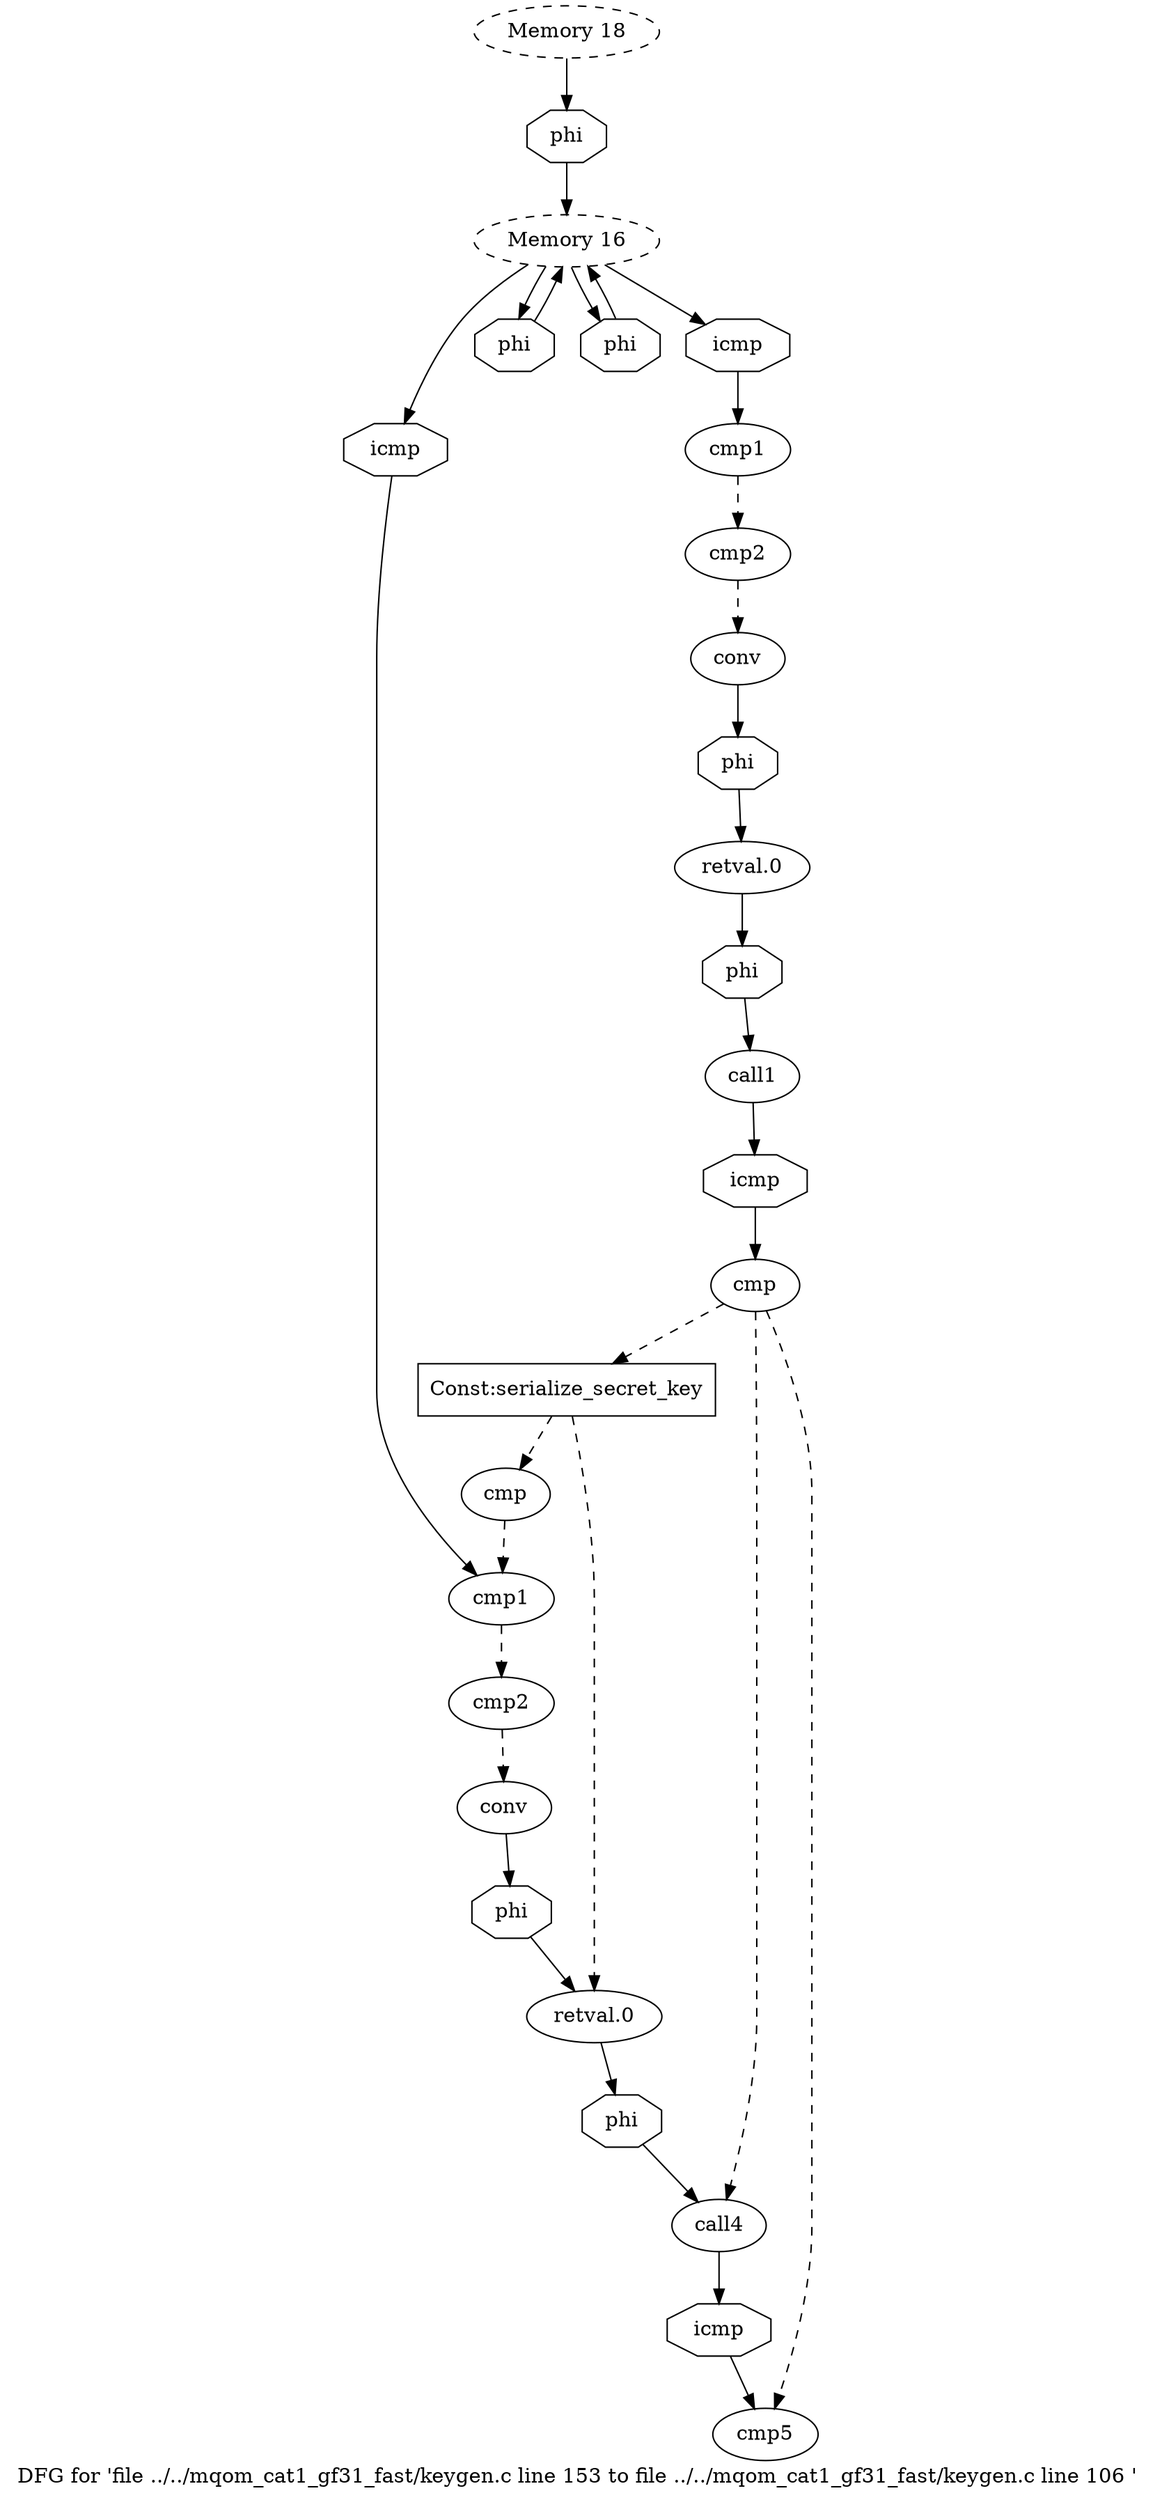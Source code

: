 digraph "DFG for 'file ../../mqom_cat1_gf31_fast/keygen.c line 153 to file ../../mqom_cat1_gf31_fast/keygen.c line 106 '  "{
label="DFG for 'file ../../mqom_cat1_gf31_fast/keygen.c line 153 to file ../../mqom_cat1_gf31_fast/keygen.c line 106 ' ";
node_642[shape=octagon,style=solid,label="phi"]
node_641[shape=ellipse,style=solid,label="retval.0"]
"node_642"->"node_641"
node_660[shape=octagon,style=solid,label="phi"]
"node_641"->"node_660"
node_640[shape=ellipse,style=solid,label="conv"]
"node_640"->"node_642"
node_639[shape=ellipse,style=solid,label="cmp2"]
"node_639"->"node_640" [style=dashed]
node_638[shape=ellipse,style=dashed,label="Memory 16"]
node_637[shape=octagon,style=solid,label="icmp"]
"node_638"->"node_637"
node_654[shape=octagon,style=solid,label="phi"]
"node_638"->"node_654"
node_659[shape=octagon,style=solid,label="phi"]
"node_638"->"node_659"
node_645[shape=octagon,style=solid,label="icmp"]
"node_638"->"node_645"
node_636[shape=ellipse,style=solid,label="cmp1"]
"node_637"->"node_636"
"node_636"->"node_639" [style=dashed]
node_661[shape=octagon,style=solid,label="phi"]
node_653[shape=ellipse,style=solid,label="call4"]
"node_661"->"node_653"
node_662[shape=box,style=solid,label="Const:serialize_secret_key"]
node_643[shape=ellipse,style=solid,label="cmp"]
"node_662"->"node_643" [style=dashed]
node_648[shape=ellipse,style=solid,label="retval.0"]
"node_662"->"node_648" [style=dashed]
node_651[shape=ellipse,style=solid,label="cmp"]
"node_651"->"node_662" [style=dashed]
"node_651"->"node_653" [style=dashed]
node_656[shape=ellipse,style=solid,label="cmp5"]
"node_651"->"node_656" [style=dashed]
node_652[shape=octagon,style=solid,label="icmp"]
"node_652"->"node_651"
node_657[shape=octagon,style=solid,label="icmp"]
"node_653"->"node_657"
"node_654"->"node_638"
node_655[shape=ellipse,style=dashed,label="Memory 18"]
node_658[shape=octagon,style=solid,label="phi"]
"node_655"->"node_658"
"node_657"->"node_656"
"node_658"->"node_638"
"node_659"->"node_638"
node_650[shape=ellipse,style=solid,label="call1"]
"node_660"->"node_650"
node_644[shape=ellipse,style=solid,label="cmp1"]
"node_643"->"node_644" [style=dashed]
node_647[shape=ellipse,style=solid,label="conv"]
node_649[shape=octagon,style=solid,label="phi"]
"node_647"->"node_649"
"node_648"->"node_661"
"node_649"->"node_648"
"node_650"->"node_652"
node_646[shape=ellipse,style=solid,label="cmp2"]
"node_644"->"node_646" [style=dashed]
"node_645"->"node_644"
"node_646"->"node_647" [style=dashed]
}

